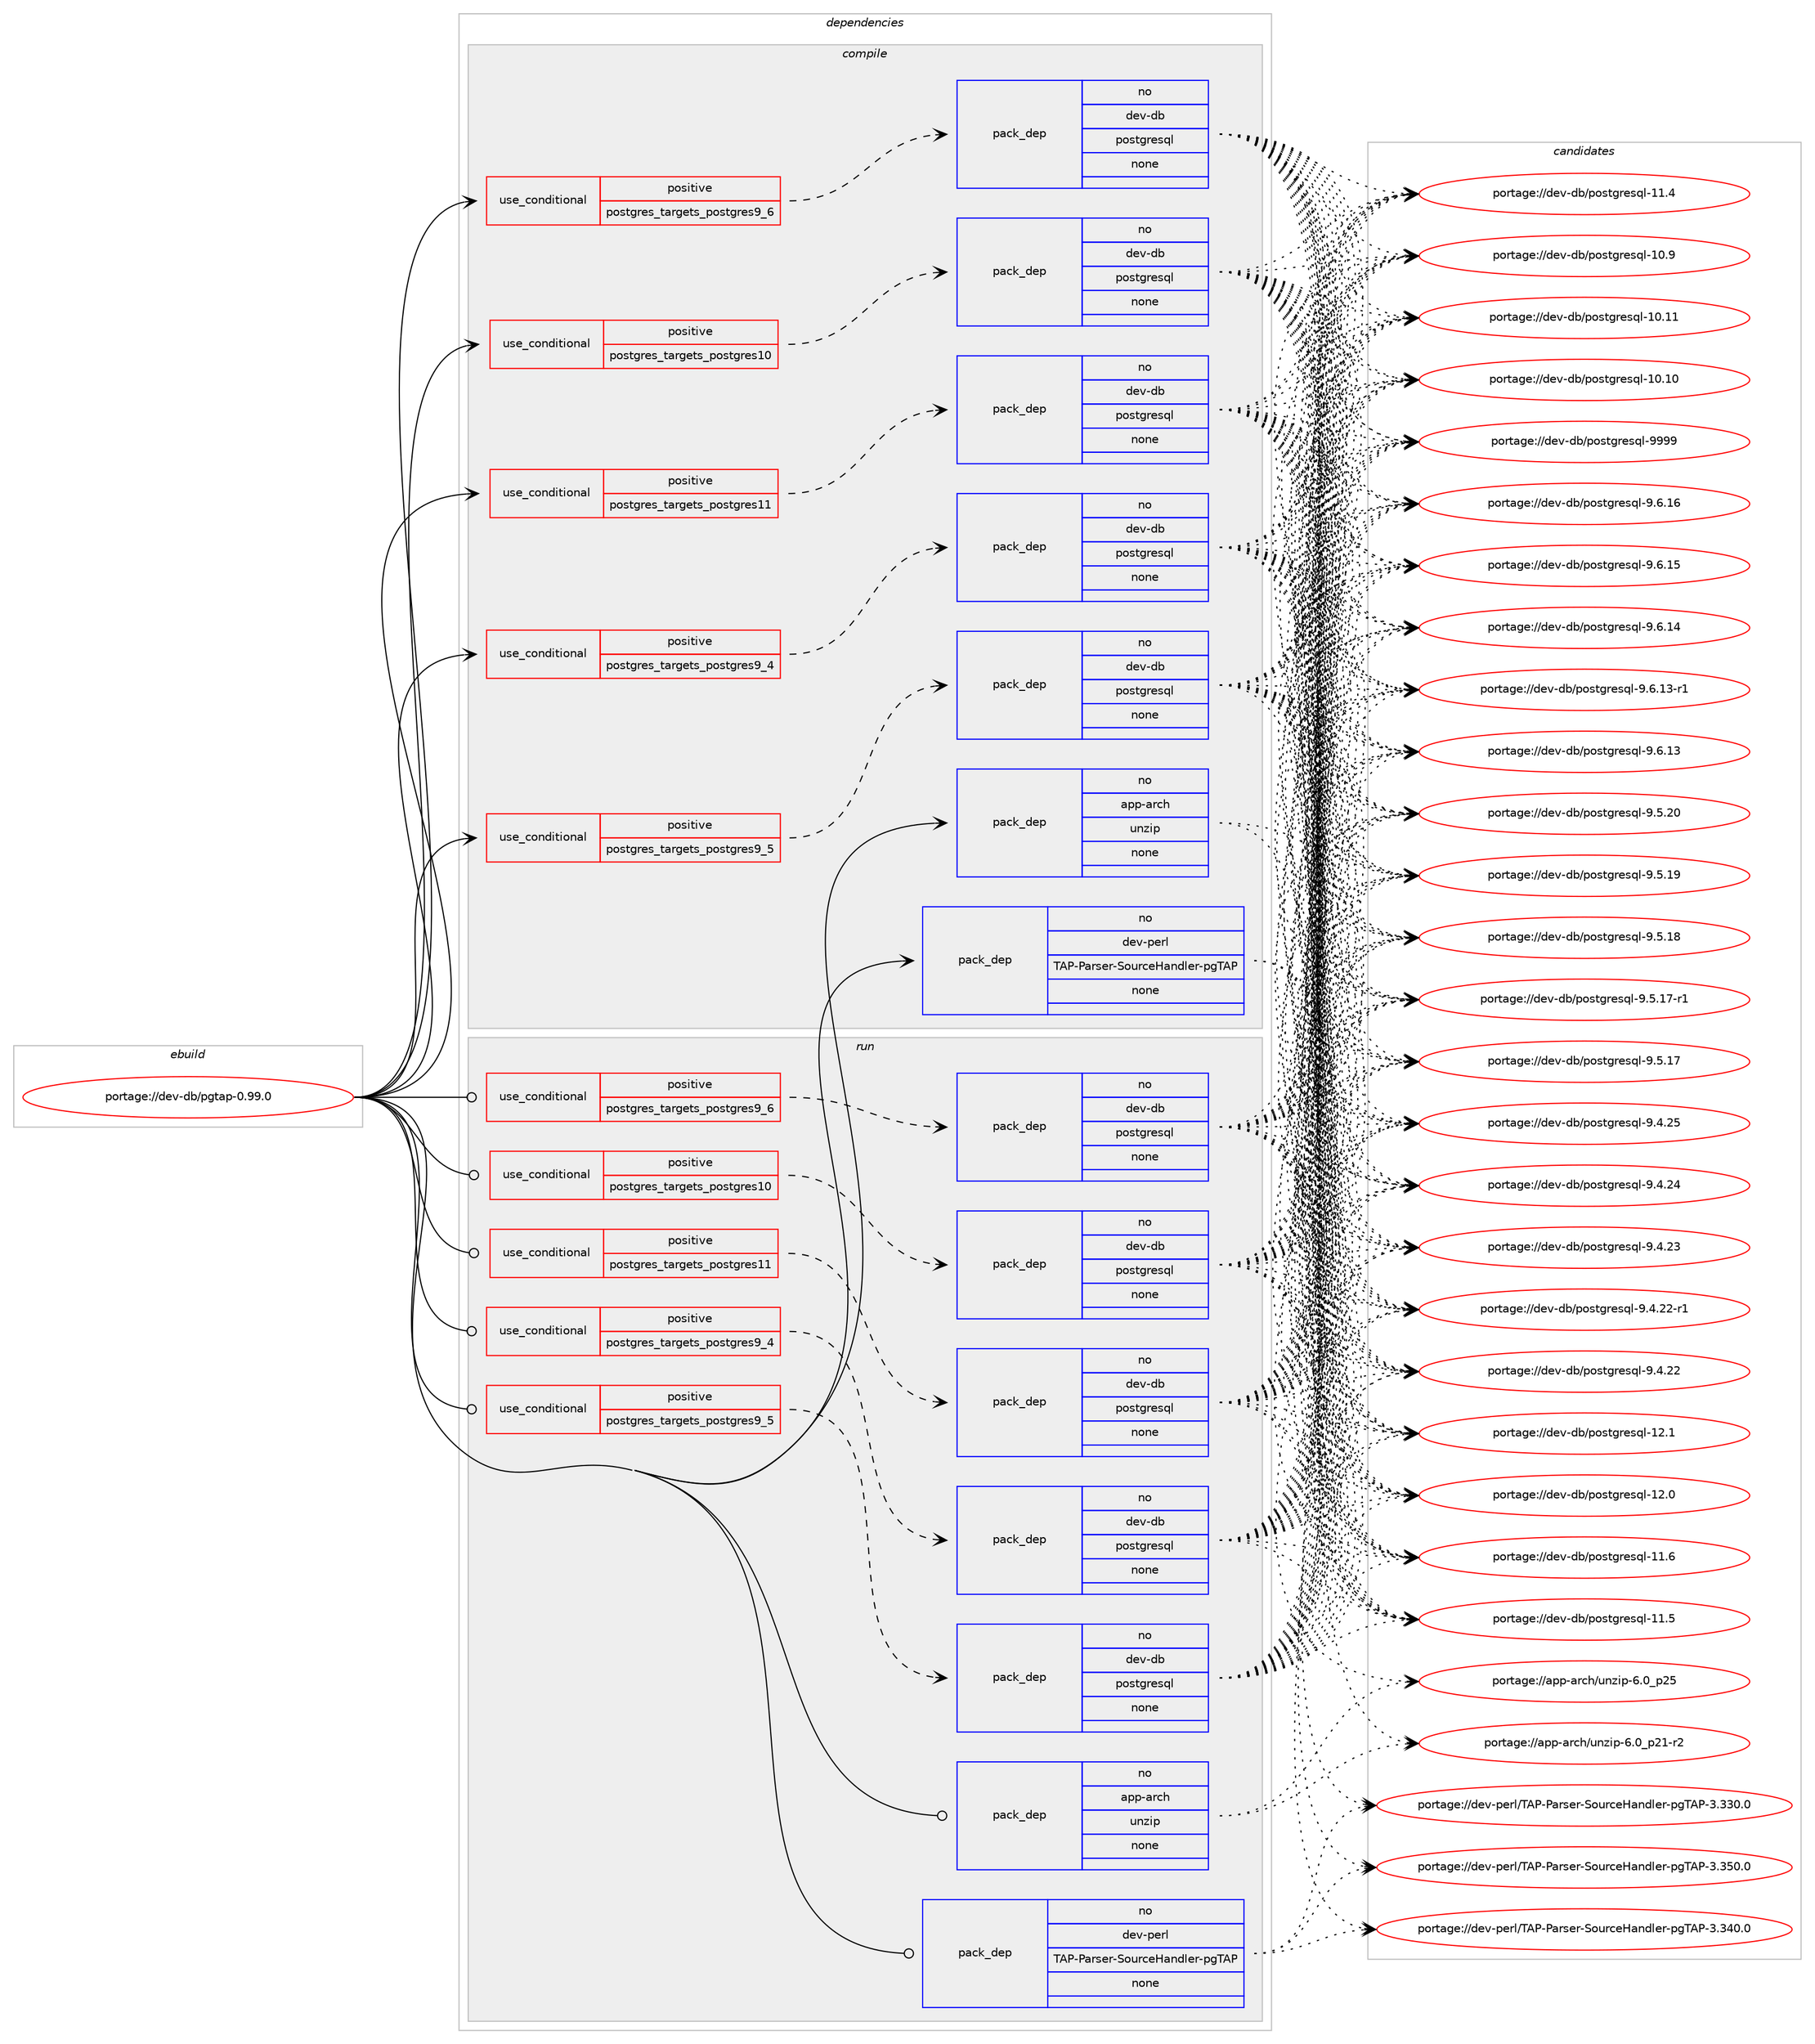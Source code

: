 digraph prolog {

# *************
# Graph options
# *************

newrank=true;
concentrate=true;
compound=true;
graph [rankdir=LR,fontname=Helvetica,fontsize=10,ranksep=1.5];#, ranksep=2.5, nodesep=0.2];
edge  [arrowhead=vee];
node  [fontname=Helvetica,fontsize=10];

# **********
# The ebuild
# **********

subgraph cluster_leftcol {
color=gray;
label=<<i>ebuild</i>>;
id [label="portage://dev-db/pgtap-0.99.0", color=red, width=4, href="../dev-db/pgtap-0.99.0.svg"];
}

# ****************
# The dependencies
# ****************

subgraph cluster_midcol {
color=gray;
label=<<i>dependencies</i>>;
subgraph cluster_compile {
fillcolor="#eeeeee";
style=filled;
label=<<i>compile</i>>;
subgraph cond137480 {
dependency580408 [label=<<TABLE BORDER="0" CELLBORDER="1" CELLSPACING="0" CELLPADDING="4"><TR><TD ROWSPAN="3" CELLPADDING="10">use_conditional</TD></TR><TR><TD>positive</TD></TR><TR><TD>postgres_targets_postgres10</TD></TR></TABLE>>, shape=none, color=red];
subgraph pack435718 {
dependency580409 [label=<<TABLE BORDER="0" CELLBORDER="1" CELLSPACING="0" CELLPADDING="4" WIDTH="220"><TR><TD ROWSPAN="6" CELLPADDING="30">pack_dep</TD></TR><TR><TD WIDTH="110">no</TD></TR><TR><TD>dev-db</TD></TR><TR><TD>postgresql</TD></TR><TR><TD>none</TD></TR><TR><TD></TD></TR></TABLE>>, shape=none, color=blue];
}
dependency580408:e -> dependency580409:w [weight=20,style="dashed",arrowhead="vee"];
}
id:e -> dependency580408:w [weight=20,style="solid",arrowhead="vee"];
subgraph cond137481 {
dependency580410 [label=<<TABLE BORDER="0" CELLBORDER="1" CELLSPACING="0" CELLPADDING="4"><TR><TD ROWSPAN="3" CELLPADDING="10">use_conditional</TD></TR><TR><TD>positive</TD></TR><TR><TD>postgres_targets_postgres11</TD></TR></TABLE>>, shape=none, color=red];
subgraph pack435719 {
dependency580411 [label=<<TABLE BORDER="0" CELLBORDER="1" CELLSPACING="0" CELLPADDING="4" WIDTH="220"><TR><TD ROWSPAN="6" CELLPADDING="30">pack_dep</TD></TR><TR><TD WIDTH="110">no</TD></TR><TR><TD>dev-db</TD></TR><TR><TD>postgresql</TD></TR><TR><TD>none</TD></TR><TR><TD></TD></TR></TABLE>>, shape=none, color=blue];
}
dependency580410:e -> dependency580411:w [weight=20,style="dashed",arrowhead="vee"];
}
id:e -> dependency580410:w [weight=20,style="solid",arrowhead="vee"];
subgraph cond137482 {
dependency580412 [label=<<TABLE BORDER="0" CELLBORDER="1" CELLSPACING="0" CELLPADDING="4"><TR><TD ROWSPAN="3" CELLPADDING="10">use_conditional</TD></TR><TR><TD>positive</TD></TR><TR><TD>postgres_targets_postgres9_4</TD></TR></TABLE>>, shape=none, color=red];
subgraph pack435720 {
dependency580413 [label=<<TABLE BORDER="0" CELLBORDER="1" CELLSPACING="0" CELLPADDING="4" WIDTH="220"><TR><TD ROWSPAN="6" CELLPADDING="30">pack_dep</TD></TR><TR><TD WIDTH="110">no</TD></TR><TR><TD>dev-db</TD></TR><TR><TD>postgresql</TD></TR><TR><TD>none</TD></TR><TR><TD></TD></TR></TABLE>>, shape=none, color=blue];
}
dependency580412:e -> dependency580413:w [weight=20,style="dashed",arrowhead="vee"];
}
id:e -> dependency580412:w [weight=20,style="solid",arrowhead="vee"];
subgraph cond137483 {
dependency580414 [label=<<TABLE BORDER="0" CELLBORDER="1" CELLSPACING="0" CELLPADDING="4"><TR><TD ROWSPAN="3" CELLPADDING="10">use_conditional</TD></TR><TR><TD>positive</TD></TR><TR><TD>postgres_targets_postgres9_5</TD></TR></TABLE>>, shape=none, color=red];
subgraph pack435721 {
dependency580415 [label=<<TABLE BORDER="0" CELLBORDER="1" CELLSPACING="0" CELLPADDING="4" WIDTH="220"><TR><TD ROWSPAN="6" CELLPADDING="30">pack_dep</TD></TR><TR><TD WIDTH="110">no</TD></TR><TR><TD>dev-db</TD></TR><TR><TD>postgresql</TD></TR><TR><TD>none</TD></TR><TR><TD></TD></TR></TABLE>>, shape=none, color=blue];
}
dependency580414:e -> dependency580415:w [weight=20,style="dashed",arrowhead="vee"];
}
id:e -> dependency580414:w [weight=20,style="solid",arrowhead="vee"];
subgraph cond137484 {
dependency580416 [label=<<TABLE BORDER="0" CELLBORDER="1" CELLSPACING="0" CELLPADDING="4"><TR><TD ROWSPAN="3" CELLPADDING="10">use_conditional</TD></TR><TR><TD>positive</TD></TR><TR><TD>postgres_targets_postgres9_6</TD></TR></TABLE>>, shape=none, color=red];
subgraph pack435722 {
dependency580417 [label=<<TABLE BORDER="0" CELLBORDER="1" CELLSPACING="0" CELLPADDING="4" WIDTH="220"><TR><TD ROWSPAN="6" CELLPADDING="30">pack_dep</TD></TR><TR><TD WIDTH="110">no</TD></TR><TR><TD>dev-db</TD></TR><TR><TD>postgresql</TD></TR><TR><TD>none</TD></TR><TR><TD></TD></TR></TABLE>>, shape=none, color=blue];
}
dependency580416:e -> dependency580417:w [weight=20,style="dashed",arrowhead="vee"];
}
id:e -> dependency580416:w [weight=20,style="solid",arrowhead="vee"];
subgraph pack435723 {
dependency580418 [label=<<TABLE BORDER="0" CELLBORDER="1" CELLSPACING="0" CELLPADDING="4" WIDTH="220"><TR><TD ROWSPAN="6" CELLPADDING="30">pack_dep</TD></TR><TR><TD WIDTH="110">no</TD></TR><TR><TD>app-arch</TD></TR><TR><TD>unzip</TD></TR><TR><TD>none</TD></TR><TR><TD></TD></TR></TABLE>>, shape=none, color=blue];
}
id:e -> dependency580418:w [weight=20,style="solid",arrowhead="vee"];
subgraph pack435724 {
dependency580419 [label=<<TABLE BORDER="0" CELLBORDER="1" CELLSPACING="0" CELLPADDING="4" WIDTH="220"><TR><TD ROWSPAN="6" CELLPADDING="30">pack_dep</TD></TR><TR><TD WIDTH="110">no</TD></TR><TR><TD>dev-perl</TD></TR><TR><TD>TAP-Parser-SourceHandler-pgTAP</TD></TR><TR><TD>none</TD></TR><TR><TD></TD></TR></TABLE>>, shape=none, color=blue];
}
id:e -> dependency580419:w [weight=20,style="solid",arrowhead="vee"];
}
subgraph cluster_compileandrun {
fillcolor="#eeeeee";
style=filled;
label=<<i>compile and run</i>>;
}
subgraph cluster_run {
fillcolor="#eeeeee";
style=filled;
label=<<i>run</i>>;
subgraph cond137485 {
dependency580420 [label=<<TABLE BORDER="0" CELLBORDER="1" CELLSPACING="0" CELLPADDING="4"><TR><TD ROWSPAN="3" CELLPADDING="10">use_conditional</TD></TR><TR><TD>positive</TD></TR><TR><TD>postgres_targets_postgres10</TD></TR></TABLE>>, shape=none, color=red];
subgraph pack435725 {
dependency580421 [label=<<TABLE BORDER="0" CELLBORDER="1" CELLSPACING="0" CELLPADDING="4" WIDTH="220"><TR><TD ROWSPAN="6" CELLPADDING="30">pack_dep</TD></TR><TR><TD WIDTH="110">no</TD></TR><TR><TD>dev-db</TD></TR><TR><TD>postgresql</TD></TR><TR><TD>none</TD></TR><TR><TD></TD></TR></TABLE>>, shape=none, color=blue];
}
dependency580420:e -> dependency580421:w [weight=20,style="dashed",arrowhead="vee"];
}
id:e -> dependency580420:w [weight=20,style="solid",arrowhead="odot"];
subgraph cond137486 {
dependency580422 [label=<<TABLE BORDER="0" CELLBORDER="1" CELLSPACING="0" CELLPADDING="4"><TR><TD ROWSPAN="3" CELLPADDING="10">use_conditional</TD></TR><TR><TD>positive</TD></TR><TR><TD>postgres_targets_postgres11</TD></TR></TABLE>>, shape=none, color=red];
subgraph pack435726 {
dependency580423 [label=<<TABLE BORDER="0" CELLBORDER="1" CELLSPACING="0" CELLPADDING="4" WIDTH="220"><TR><TD ROWSPAN="6" CELLPADDING="30">pack_dep</TD></TR><TR><TD WIDTH="110">no</TD></TR><TR><TD>dev-db</TD></TR><TR><TD>postgresql</TD></TR><TR><TD>none</TD></TR><TR><TD></TD></TR></TABLE>>, shape=none, color=blue];
}
dependency580422:e -> dependency580423:w [weight=20,style="dashed",arrowhead="vee"];
}
id:e -> dependency580422:w [weight=20,style="solid",arrowhead="odot"];
subgraph cond137487 {
dependency580424 [label=<<TABLE BORDER="0" CELLBORDER="1" CELLSPACING="0" CELLPADDING="4"><TR><TD ROWSPAN="3" CELLPADDING="10">use_conditional</TD></TR><TR><TD>positive</TD></TR><TR><TD>postgres_targets_postgres9_4</TD></TR></TABLE>>, shape=none, color=red];
subgraph pack435727 {
dependency580425 [label=<<TABLE BORDER="0" CELLBORDER="1" CELLSPACING="0" CELLPADDING="4" WIDTH="220"><TR><TD ROWSPAN="6" CELLPADDING="30">pack_dep</TD></TR><TR><TD WIDTH="110">no</TD></TR><TR><TD>dev-db</TD></TR><TR><TD>postgresql</TD></TR><TR><TD>none</TD></TR><TR><TD></TD></TR></TABLE>>, shape=none, color=blue];
}
dependency580424:e -> dependency580425:w [weight=20,style="dashed",arrowhead="vee"];
}
id:e -> dependency580424:w [weight=20,style="solid",arrowhead="odot"];
subgraph cond137488 {
dependency580426 [label=<<TABLE BORDER="0" CELLBORDER="1" CELLSPACING="0" CELLPADDING="4"><TR><TD ROWSPAN="3" CELLPADDING="10">use_conditional</TD></TR><TR><TD>positive</TD></TR><TR><TD>postgres_targets_postgres9_5</TD></TR></TABLE>>, shape=none, color=red];
subgraph pack435728 {
dependency580427 [label=<<TABLE BORDER="0" CELLBORDER="1" CELLSPACING="0" CELLPADDING="4" WIDTH="220"><TR><TD ROWSPAN="6" CELLPADDING="30">pack_dep</TD></TR><TR><TD WIDTH="110">no</TD></TR><TR><TD>dev-db</TD></TR><TR><TD>postgresql</TD></TR><TR><TD>none</TD></TR><TR><TD></TD></TR></TABLE>>, shape=none, color=blue];
}
dependency580426:e -> dependency580427:w [weight=20,style="dashed",arrowhead="vee"];
}
id:e -> dependency580426:w [weight=20,style="solid",arrowhead="odot"];
subgraph cond137489 {
dependency580428 [label=<<TABLE BORDER="0" CELLBORDER="1" CELLSPACING="0" CELLPADDING="4"><TR><TD ROWSPAN="3" CELLPADDING="10">use_conditional</TD></TR><TR><TD>positive</TD></TR><TR><TD>postgres_targets_postgres9_6</TD></TR></TABLE>>, shape=none, color=red];
subgraph pack435729 {
dependency580429 [label=<<TABLE BORDER="0" CELLBORDER="1" CELLSPACING="0" CELLPADDING="4" WIDTH="220"><TR><TD ROWSPAN="6" CELLPADDING="30">pack_dep</TD></TR><TR><TD WIDTH="110">no</TD></TR><TR><TD>dev-db</TD></TR><TR><TD>postgresql</TD></TR><TR><TD>none</TD></TR><TR><TD></TD></TR></TABLE>>, shape=none, color=blue];
}
dependency580428:e -> dependency580429:w [weight=20,style="dashed",arrowhead="vee"];
}
id:e -> dependency580428:w [weight=20,style="solid",arrowhead="odot"];
subgraph pack435730 {
dependency580430 [label=<<TABLE BORDER="0" CELLBORDER="1" CELLSPACING="0" CELLPADDING="4" WIDTH="220"><TR><TD ROWSPAN="6" CELLPADDING="30">pack_dep</TD></TR><TR><TD WIDTH="110">no</TD></TR><TR><TD>app-arch</TD></TR><TR><TD>unzip</TD></TR><TR><TD>none</TD></TR><TR><TD></TD></TR></TABLE>>, shape=none, color=blue];
}
id:e -> dependency580430:w [weight=20,style="solid",arrowhead="odot"];
subgraph pack435731 {
dependency580431 [label=<<TABLE BORDER="0" CELLBORDER="1" CELLSPACING="0" CELLPADDING="4" WIDTH="220"><TR><TD ROWSPAN="6" CELLPADDING="30">pack_dep</TD></TR><TR><TD WIDTH="110">no</TD></TR><TR><TD>dev-perl</TD></TR><TR><TD>TAP-Parser-SourceHandler-pgTAP</TD></TR><TR><TD>none</TD></TR><TR><TD></TD></TR></TABLE>>, shape=none, color=blue];
}
id:e -> dependency580431:w [weight=20,style="solid",arrowhead="odot"];
}
}

# **************
# The candidates
# **************

subgraph cluster_choices {
rank=same;
color=gray;
label=<<i>candidates</i>>;

subgraph choice435718 {
color=black;
nodesep=1;
choice1001011184510098471121111151161031141011151131084557575757 [label="portage://dev-db/postgresql-9999", color=red, width=4,href="../dev-db/postgresql-9999.svg"];
choice10010111845100984711211111511610311410111511310845574654464954 [label="portage://dev-db/postgresql-9.6.16", color=red, width=4,href="../dev-db/postgresql-9.6.16.svg"];
choice10010111845100984711211111511610311410111511310845574654464953 [label="portage://dev-db/postgresql-9.6.15", color=red, width=4,href="../dev-db/postgresql-9.6.15.svg"];
choice10010111845100984711211111511610311410111511310845574654464952 [label="portage://dev-db/postgresql-9.6.14", color=red, width=4,href="../dev-db/postgresql-9.6.14.svg"];
choice100101118451009847112111115116103114101115113108455746544649514511449 [label="portage://dev-db/postgresql-9.6.13-r1", color=red, width=4,href="../dev-db/postgresql-9.6.13-r1.svg"];
choice10010111845100984711211111511610311410111511310845574654464951 [label="portage://dev-db/postgresql-9.6.13", color=red, width=4,href="../dev-db/postgresql-9.6.13.svg"];
choice10010111845100984711211111511610311410111511310845574653465048 [label="portage://dev-db/postgresql-9.5.20", color=red, width=4,href="../dev-db/postgresql-9.5.20.svg"];
choice10010111845100984711211111511610311410111511310845574653464957 [label="portage://dev-db/postgresql-9.5.19", color=red, width=4,href="../dev-db/postgresql-9.5.19.svg"];
choice10010111845100984711211111511610311410111511310845574653464956 [label="portage://dev-db/postgresql-9.5.18", color=red, width=4,href="../dev-db/postgresql-9.5.18.svg"];
choice100101118451009847112111115116103114101115113108455746534649554511449 [label="portage://dev-db/postgresql-9.5.17-r1", color=red, width=4,href="../dev-db/postgresql-9.5.17-r1.svg"];
choice10010111845100984711211111511610311410111511310845574653464955 [label="portage://dev-db/postgresql-9.5.17", color=red, width=4,href="../dev-db/postgresql-9.5.17.svg"];
choice10010111845100984711211111511610311410111511310845574652465053 [label="portage://dev-db/postgresql-9.4.25", color=red, width=4,href="../dev-db/postgresql-9.4.25.svg"];
choice10010111845100984711211111511610311410111511310845574652465052 [label="portage://dev-db/postgresql-9.4.24", color=red, width=4,href="../dev-db/postgresql-9.4.24.svg"];
choice10010111845100984711211111511610311410111511310845574652465051 [label="portage://dev-db/postgresql-9.4.23", color=red, width=4,href="../dev-db/postgresql-9.4.23.svg"];
choice100101118451009847112111115116103114101115113108455746524650504511449 [label="portage://dev-db/postgresql-9.4.22-r1", color=red, width=4,href="../dev-db/postgresql-9.4.22-r1.svg"];
choice10010111845100984711211111511610311410111511310845574652465050 [label="portage://dev-db/postgresql-9.4.22", color=red, width=4,href="../dev-db/postgresql-9.4.22.svg"];
choice1001011184510098471121111151161031141011151131084549504649 [label="portage://dev-db/postgresql-12.1", color=red, width=4,href="../dev-db/postgresql-12.1.svg"];
choice1001011184510098471121111151161031141011151131084549504648 [label="portage://dev-db/postgresql-12.0", color=red, width=4,href="../dev-db/postgresql-12.0.svg"];
choice1001011184510098471121111151161031141011151131084549494654 [label="portage://dev-db/postgresql-11.6", color=red, width=4,href="../dev-db/postgresql-11.6.svg"];
choice1001011184510098471121111151161031141011151131084549494653 [label="portage://dev-db/postgresql-11.5", color=red, width=4,href="../dev-db/postgresql-11.5.svg"];
choice1001011184510098471121111151161031141011151131084549494652 [label="portage://dev-db/postgresql-11.4", color=red, width=4,href="../dev-db/postgresql-11.4.svg"];
choice1001011184510098471121111151161031141011151131084549484657 [label="portage://dev-db/postgresql-10.9", color=red, width=4,href="../dev-db/postgresql-10.9.svg"];
choice100101118451009847112111115116103114101115113108454948464949 [label="portage://dev-db/postgresql-10.11", color=red, width=4,href="../dev-db/postgresql-10.11.svg"];
choice100101118451009847112111115116103114101115113108454948464948 [label="portage://dev-db/postgresql-10.10", color=red, width=4,href="../dev-db/postgresql-10.10.svg"];
dependency580409:e -> choice1001011184510098471121111151161031141011151131084557575757:w [style=dotted,weight="100"];
dependency580409:e -> choice10010111845100984711211111511610311410111511310845574654464954:w [style=dotted,weight="100"];
dependency580409:e -> choice10010111845100984711211111511610311410111511310845574654464953:w [style=dotted,weight="100"];
dependency580409:e -> choice10010111845100984711211111511610311410111511310845574654464952:w [style=dotted,weight="100"];
dependency580409:e -> choice100101118451009847112111115116103114101115113108455746544649514511449:w [style=dotted,weight="100"];
dependency580409:e -> choice10010111845100984711211111511610311410111511310845574654464951:w [style=dotted,weight="100"];
dependency580409:e -> choice10010111845100984711211111511610311410111511310845574653465048:w [style=dotted,weight="100"];
dependency580409:e -> choice10010111845100984711211111511610311410111511310845574653464957:w [style=dotted,weight="100"];
dependency580409:e -> choice10010111845100984711211111511610311410111511310845574653464956:w [style=dotted,weight="100"];
dependency580409:e -> choice100101118451009847112111115116103114101115113108455746534649554511449:w [style=dotted,weight="100"];
dependency580409:e -> choice10010111845100984711211111511610311410111511310845574653464955:w [style=dotted,weight="100"];
dependency580409:e -> choice10010111845100984711211111511610311410111511310845574652465053:w [style=dotted,weight="100"];
dependency580409:e -> choice10010111845100984711211111511610311410111511310845574652465052:w [style=dotted,weight="100"];
dependency580409:e -> choice10010111845100984711211111511610311410111511310845574652465051:w [style=dotted,weight="100"];
dependency580409:e -> choice100101118451009847112111115116103114101115113108455746524650504511449:w [style=dotted,weight="100"];
dependency580409:e -> choice10010111845100984711211111511610311410111511310845574652465050:w [style=dotted,weight="100"];
dependency580409:e -> choice1001011184510098471121111151161031141011151131084549504649:w [style=dotted,weight="100"];
dependency580409:e -> choice1001011184510098471121111151161031141011151131084549504648:w [style=dotted,weight="100"];
dependency580409:e -> choice1001011184510098471121111151161031141011151131084549494654:w [style=dotted,weight="100"];
dependency580409:e -> choice1001011184510098471121111151161031141011151131084549494653:w [style=dotted,weight="100"];
dependency580409:e -> choice1001011184510098471121111151161031141011151131084549494652:w [style=dotted,weight="100"];
dependency580409:e -> choice1001011184510098471121111151161031141011151131084549484657:w [style=dotted,weight="100"];
dependency580409:e -> choice100101118451009847112111115116103114101115113108454948464949:w [style=dotted,weight="100"];
dependency580409:e -> choice100101118451009847112111115116103114101115113108454948464948:w [style=dotted,weight="100"];
}
subgraph choice435719 {
color=black;
nodesep=1;
choice1001011184510098471121111151161031141011151131084557575757 [label="portage://dev-db/postgresql-9999", color=red, width=4,href="../dev-db/postgresql-9999.svg"];
choice10010111845100984711211111511610311410111511310845574654464954 [label="portage://dev-db/postgresql-9.6.16", color=red, width=4,href="../dev-db/postgresql-9.6.16.svg"];
choice10010111845100984711211111511610311410111511310845574654464953 [label="portage://dev-db/postgresql-9.6.15", color=red, width=4,href="../dev-db/postgresql-9.6.15.svg"];
choice10010111845100984711211111511610311410111511310845574654464952 [label="portage://dev-db/postgresql-9.6.14", color=red, width=4,href="../dev-db/postgresql-9.6.14.svg"];
choice100101118451009847112111115116103114101115113108455746544649514511449 [label="portage://dev-db/postgresql-9.6.13-r1", color=red, width=4,href="../dev-db/postgresql-9.6.13-r1.svg"];
choice10010111845100984711211111511610311410111511310845574654464951 [label="portage://dev-db/postgresql-9.6.13", color=red, width=4,href="../dev-db/postgresql-9.6.13.svg"];
choice10010111845100984711211111511610311410111511310845574653465048 [label="portage://dev-db/postgresql-9.5.20", color=red, width=4,href="../dev-db/postgresql-9.5.20.svg"];
choice10010111845100984711211111511610311410111511310845574653464957 [label="portage://dev-db/postgresql-9.5.19", color=red, width=4,href="../dev-db/postgresql-9.5.19.svg"];
choice10010111845100984711211111511610311410111511310845574653464956 [label="portage://dev-db/postgresql-9.5.18", color=red, width=4,href="../dev-db/postgresql-9.5.18.svg"];
choice100101118451009847112111115116103114101115113108455746534649554511449 [label="portage://dev-db/postgresql-9.5.17-r1", color=red, width=4,href="../dev-db/postgresql-9.5.17-r1.svg"];
choice10010111845100984711211111511610311410111511310845574653464955 [label="portage://dev-db/postgresql-9.5.17", color=red, width=4,href="../dev-db/postgresql-9.5.17.svg"];
choice10010111845100984711211111511610311410111511310845574652465053 [label="portage://dev-db/postgresql-9.4.25", color=red, width=4,href="../dev-db/postgresql-9.4.25.svg"];
choice10010111845100984711211111511610311410111511310845574652465052 [label="portage://dev-db/postgresql-9.4.24", color=red, width=4,href="../dev-db/postgresql-9.4.24.svg"];
choice10010111845100984711211111511610311410111511310845574652465051 [label="portage://dev-db/postgresql-9.4.23", color=red, width=4,href="../dev-db/postgresql-9.4.23.svg"];
choice100101118451009847112111115116103114101115113108455746524650504511449 [label="portage://dev-db/postgresql-9.4.22-r1", color=red, width=4,href="../dev-db/postgresql-9.4.22-r1.svg"];
choice10010111845100984711211111511610311410111511310845574652465050 [label="portage://dev-db/postgresql-9.4.22", color=red, width=4,href="../dev-db/postgresql-9.4.22.svg"];
choice1001011184510098471121111151161031141011151131084549504649 [label="portage://dev-db/postgresql-12.1", color=red, width=4,href="../dev-db/postgresql-12.1.svg"];
choice1001011184510098471121111151161031141011151131084549504648 [label="portage://dev-db/postgresql-12.0", color=red, width=4,href="../dev-db/postgresql-12.0.svg"];
choice1001011184510098471121111151161031141011151131084549494654 [label="portage://dev-db/postgresql-11.6", color=red, width=4,href="../dev-db/postgresql-11.6.svg"];
choice1001011184510098471121111151161031141011151131084549494653 [label="portage://dev-db/postgresql-11.5", color=red, width=4,href="../dev-db/postgresql-11.5.svg"];
choice1001011184510098471121111151161031141011151131084549494652 [label="portage://dev-db/postgresql-11.4", color=red, width=4,href="../dev-db/postgresql-11.4.svg"];
choice1001011184510098471121111151161031141011151131084549484657 [label="portage://dev-db/postgresql-10.9", color=red, width=4,href="../dev-db/postgresql-10.9.svg"];
choice100101118451009847112111115116103114101115113108454948464949 [label="portage://dev-db/postgresql-10.11", color=red, width=4,href="../dev-db/postgresql-10.11.svg"];
choice100101118451009847112111115116103114101115113108454948464948 [label="portage://dev-db/postgresql-10.10", color=red, width=4,href="../dev-db/postgresql-10.10.svg"];
dependency580411:e -> choice1001011184510098471121111151161031141011151131084557575757:w [style=dotted,weight="100"];
dependency580411:e -> choice10010111845100984711211111511610311410111511310845574654464954:w [style=dotted,weight="100"];
dependency580411:e -> choice10010111845100984711211111511610311410111511310845574654464953:w [style=dotted,weight="100"];
dependency580411:e -> choice10010111845100984711211111511610311410111511310845574654464952:w [style=dotted,weight="100"];
dependency580411:e -> choice100101118451009847112111115116103114101115113108455746544649514511449:w [style=dotted,weight="100"];
dependency580411:e -> choice10010111845100984711211111511610311410111511310845574654464951:w [style=dotted,weight="100"];
dependency580411:e -> choice10010111845100984711211111511610311410111511310845574653465048:w [style=dotted,weight="100"];
dependency580411:e -> choice10010111845100984711211111511610311410111511310845574653464957:w [style=dotted,weight="100"];
dependency580411:e -> choice10010111845100984711211111511610311410111511310845574653464956:w [style=dotted,weight="100"];
dependency580411:e -> choice100101118451009847112111115116103114101115113108455746534649554511449:w [style=dotted,weight="100"];
dependency580411:e -> choice10010111845100984711211111511610311410111511310845574653464955:w [style=dotted,weight="100"];
dependency580411:e -> choice10010111845100984711211111511610311410111511310845574652465053:w [style=dotted,weight="100"];
dependency580411:e -> choice10010111845100984711211111511610311410111511310845574652465052:w [style=dotted,weight="100"];
dependency580411:e -> choice10010111845100984711211111511610311410111511310845574652465051:w [style=dotted,weight="100"];
dependency580411:e -> choice100101118451009847112111115116103114101115113108455746524650504511449:w [style=dotted,weight="100"];
dependency580411:e -> choice10010111845100984711211111511610311410111511310845574652465050:w [style=dotted,weight="100"];
dependency580411:e -> choice1001011184510098471121111151161031141011151131084549504649:w [style=dotted,weight="100"];
dependency580411:e -> choice1001011184510098471121111151161031141011151131084549504648:w [style=dotted,weight="100"];
dependency580411:e -> choice1001011184510098471121111151161031141011151131084549494654:w [style=dotted,weight="100"];
dependency580411:e -> choice1001011184510098471121111151161031141011151131084549494653:w [style=dotted,weight="100"];
dependency580411:e -> choice1001011184510098471121111151161031141011151131084549494652:w [style=dotted,weight="100"];
dependency580411:e -> choice1001011184510098471121111151161031141011151131084549484657:w [style=dotted,weight="100"];
dependency580411:e -> choice100101118451009847112111115116103114101115113108454948464949:w [style=dotted,weight="100"];
dependency580411:e -> choice100101118451009847112111115116103114101115113108454948464948:w [style=dotted,weight="100"];
}
subgraph choice435720 {
color=black;
nodesep=1;
choice1001011184510098471121111151161031141011151131084557575757 [label="portage://dev-db/postgresql-9999", color=red, width=4,href="../dev-db/postgresql-9999.svg"];
choice10010111845100984711211111511610311410111511310845574654464954 [label="portage://dev-db/postgresql-9.6.16", color=red, width=4,href="../dev-db/postgresql-9.6.16.svg"];
choice10010111845100984711211111511610311410111511310845574654464953 [label="portage://dev-db/postgresql-9.6.15", color=red, width=4,href="../dev-db/postgresql-9.6.15.svg"];
choice10010111845100984711211111511610311410111511310845574654464952 [label="portage://dev-db/postgresql-9.6.14", color=red, width=4,href="../dev-db/postgresql-9.6.14.svg"];
choice100101118451009847112111115116103114101115113108455746544649514511449 [label="portage://dev-db/postgresql-9.6.13-r1", color=red, width=4,href="../dev-db/postgresql-9.6.13-r1.svg"];
choice10010111845100984711211111511610311410111511310845574654464951 [label="portage://dev-db/postgresql-9.6.13", color=red, width=4,href="../dev-db/postgresql-9.6.13.svg"];
choice10010111845100984711211111511610311410111511310845574653465048 [label="portage://dev-db/postgresql-9.5.20", color=red, width=4,href="../dev-db/postgresql-9.5.20.svg"];
choice10010111845100984711211111511610311410111511310845574653464957 [label="portage://dev-db/postgresql-9.5.19", color=red, width=4,href="../dev-db/postgresql-9.5.19.svg"];
choice10010111845100984711211111511610311410111511310845574653464956 [label="portage://dev-db/postgresql-9.5.18", color=red, width=4,href="../dev-db/postgresql-9.5.18.svg"];
choice100101118451009847112111115116103114101115113108455746534649554511449 [label="portage://dev-db/postgresql-9.5.17-r1", color=red, width=4,href="../dev-db/postgresql-9.5.17-r1.svg"];
choice10010111845100984711211111511610311410111511310845574653464955 [label="portage://dev-db/postgresql-9.5.17", color=red, width=4,href="../dev-db/postgresql-9.5.17.svg"];
choice10010111845100984711211111511610311410111511310845574652465053 [label="portage://dev-db/postgresql-9.4.25", color=red, width=4,href="../dev-db/postgresql-9.4.25.svg"];
choice10010111845100984711211111511610311410111511310845574652465052 [label="portage://dev-db/postgresql-9.4.24", color=red, width=4,href="../dev-db/postgresql-9.4.24.svg"];
choice10010111845100984711211111511610311410111511310845574652465051 [label="portage://dev-db/postgresql-9.4.23", color=red, width=4,href="../dev-db/postgresql-9.4.23.svg"];
choice100101118451009847112111115116103114101115113108455746524650504511449 [label="portage://dev-db/postgresql-9.4.22-r1", color=red, width=4,href="../dev-db/postgresql-9.4.22-r1.svg"];
choice10010111845100984711211111511610311410111511310845574652465050 [label="portage://dev-db/postgresql-9.4.22", color=red, width=4,href="../dev-db/postgresql-9.4.22.svg"];
choice1001011184510098471121111151161031141011151131084549504649 [label="portage://dev-db/postgresql-12.1", color=red, width=4,href="../dev-db/postgresql-12.1.svg"];
choice1001011184510098471121111151161031141011151131084549504648 [label="portage://dev-db/postgresql-12.0", color=red, width=4,href="../dev-db/postgresql-12.0.svg"];
choice1001011184510098471121111151161031141011151131084549494654 [label="portage://dev-db/postgresql-11.6", color=red, width=4,href="../dev-db/postgresql-11.6.svg"];
choice1001011184510098471121111151161031141011151131084549494653 [label="portage://dev-db/postgresql-11.5", color=red, width=4,href="../dev-db/postgresql-11.5.svg"];
choice1001011184510098471121111151161031141011151131084549494652 [label="portage://dev-db/postgresql-11.4", color=red, width=4,href="../dev-db/postgresql-11.4.svg"];
choice1001011184510098471121111151161031141011151131084549484657 [label="portage://dev-db/postgresql-10.9", color=red, width=4,href="../dev-db/postgresql-10.9.svg"];
choice100101118451009847112111115116103114101115113108454948464949 [label="portage://dev-db/postgresql-10.11", color=red, width=4,href="../dev-db/postgresql-10.11.svg"];
choice100101118451009847112111115116103114101115113108454948464948 [label="portage://dev-db/postgresql-10.10", color=red, width=4,href="../dev-db/postgresql-10.10.svg"];
dependency580413:e -> choice1001011184510098471121111151161031141011151131084557575757:w [style=dotted,weight="100"];
dependency580413:e -> choice10010111845100984711211111511610311410111511310845574654464954:w [style=dotted,weight="100"];
dependency580413:e -> choice10010111845100984711211111511610311410111511310845574654464953:w [style=dotted,weight="100"];
dependency580413:e -> choice10010111845100984711211111511610311410111511310845574654464952:w [style=dotted,weight="100"];
dependency580413:e -> choice100101118451009847112111115116103114101115113108455746544649514511449:w [style=dotted,weight="100"];
dependency580413:e -> choice10010111845100984711211111511610311410111511310845574654464951:w [style=dotted,weight="100"];
dependency580413:e -> choice10010111845100984711211111511610311410111511310845574653465048:w [style=dotted,weight="100"];
dependency580413:e -> choice10010111845100984711211111511610311410111511310845574653464957:w [style=dotted,weight="100"];
dependency580413:e -> choice10010111845100984711211111511610311410111511310845574653464956:w [style=dotted,weight="100"];
dependency580413:e -> choice100101118451009847112111115116103114101115113108455746534649554511449:w [style=dotted,weight="100"];
dependency580413:e -> choice10010111845100984711211111511610311410111511310845574653464955:w [style=dotted,weight="100"];
dependency580413:e -> choice10010111845100984711211111511610311410111511310845574652465053:w [style=dotted,weight="100"];
dependency580413:e -> choice10010111845100984711211111511610311410111511310845574652465052:w [style=dotted,weight="100"];
dependency580413:e -> choice10010111845100984711211111511610311410111511310845574652465051:w [style=dotted,weight="100"];
dependency580413:e -> choice100101118451009847112111115116103114101115113108455746524650504511449:w [style=dotted,weight="100"];
dependency580413:e -> choice10010111845100984711211111511610311410111511310845574652465050:w [style=dotted,weight="100"];
dependency580413:e -> choice1001011184510098471121111151161031141011151131084549504649:w [style=dotted,weight="100"];
dependency580413:e -> choice1001011184510098471121111151161031141011151131084549504648:w [style=dotted,weight="100"];
dependency580413:e -> choice1001011184510098471121111151161031141011151131084549494654:w [style=dotted,weight="100"];
dependency580413:e -> choice1001011184510098471121111151161031141011151131084549494653:w [style=dotted,weight="100"];
dependency580413:e -> choice1001011184510098471121111151161031141011151131084549494652:w [style=dotted,weight="100"];
dependency580413:e -> choice1001011184510098471121111151161031141011151131084549484657:w [style=dotted,weight="100"];
dependency580413:e -> choice100101118451009847112111115116103114101115113108454948464949:w [style=dotted,weight="100"];
dependency580413:e -> choice100101118451009847112111115116103114101115113108454948464948:w [style=dotted,weight="100"];
}
subgraph choice435721 {
color=black;
nodesep=1;
choice1001011184510098471121111151161031141011151131084557575757 [label="portage://dev-db/postgresql-9999", color=red, width=4,href="../dev-db/postgresql-9999.svg"];
choice10010111845100984711211111511610311410111511310845574654464954 [label="portage://dev-db/postgresql-9.6.16", color=red, width=4,href="../dev-db/postgresql-9.6.16.svg"];
choice10010111845100984711211111511610311410111511310845574654464953 [label="portage://dev-db/postgresql-9.6.15", color=red, width=4,href="../dev-db/postgresql-9.6.15.svg"];
choice10010111845100984711211111511610311410111511310845574654464952 [label="portage://dev-db/postgresql-9.6.14", color=red, width=4,href="../dev-db/postgresql-9.6.14.svg"];
choice100101118451009847112111115116103114101115113108455746544649514511449 [label="portage://dev-db/postgresql-9.6.13-r1", color=red, width=4,href="../dev-db/postgresql-9.6.13-r1.svg"];
choice10010111845100984711211111511610311410111511310845574654464951 [label="portage://dev-db/postgresql-9.6.13", color=red, width=4,href="../dev-db/postgresql-9.6.13.svg"];
choice10010111845100984711211111511610311410111511310845574653465048 [label="portage://dev-db/postgresql-9.5.20", color=red, width=4,href="../dev-db/postgresql-9.5.20.svg"];
choice10010111845100984711211111511610311410111511310845574653464957 [label="portage://dev-db/postgresql-9.5.19", color=red, width=4,href="../dev-db/postgresql-9.5.19.svg"];
choice10010111845100984711211111511610311410111511310845574653464956 [label="portage://dev-db/postgresql-9.5.18", color=red, width=4,href="../dev-db/postgresql-9.5.18.svg"];
choice100101118451009847112111115116103114101115113108455746534649554511449 [label="portage://dev-db/postgresql-9.5.17-r1", color=red, width=4,href="../dev-db/postgresql-9.5.17-r1.svg"];
choice10010111845100984711211111511610311410111511310845574653464955 [label="portage://dev-db/postgresql-9.5.17", color=red, width=4,href="../dev-db/postgresql-9.5.17.svg"];
choice10010111845100984711211111511610311410111511310845574652465053 [label="portage://dev-db/postgresql-9.4.25", color=red, width=4,href="../dev-db/postgresql-9.4.25.svg"];
choice10010111845100984711211111511610311410111511310845574652465052 [label="portage://dev-db/postgresql-9.4.24", color=red, width=4,href="../dev-db/postgresql-9.4.24.svg"];
choice10010111845100984711211111511610311410111511310845574652465051 [label="portage://dev-db/postgresql-9.4.23", color=red, width=4,href="../dev-db/postgresql-9.4.23.svg"];
choice100101118451009847112111115116103114101115113108455746524650504511449 [label="portage://dev-db/postgresql-9.4.22-r1", color=red, width=4,href="../dev-db/postgresql-9.4.22-r1.svg"];
choice10010111845100984711211111511610311410111511310845574652465050 [label="portage://dev-db/postgresql-9.4.22", color=red, width=4,href="../dev-db/postgresql-9.4.22.svg"];
choice1001011184510098471121111151161031141011151131084549504649 [label="portage://dev-db/postgresql-12.1", color=red, width=4,href="../dev-db/postgresql-12.1.svg"];
choice1001011184510098471121111151161031141011151131084549504648 [label="portage://dev-db/postgresql-12.0", color=red, width=4,href="../dev-db/postgresql-12.0.svg"];
choice1001011184510098471121111151161031141011151131084549494654 [label="portage://dev-db/postgresql-11.6", color=red, width=4,href="../dev-db/postgresql-11.6.svg"];
choice1001011184510098471121111151161031141011151131084549494653 [label="portage://dev-db/postgresql-11.5", color=red, width=4,href="../dev-db/postgresql-11.5.svg"];
choice1001011184510098471121111151161031141011151131084549494652 [label="portage://dev-db/postgresql-11.4", color=red, width=4,href="../dev-db/postgresql-11.4.svg"];
choice1001011184510098471121111151161031141011151131084549484657 [label="portage://dev-db/postgresql-10.9", color=red, width=4,href="../dev-db/postgresql-10.9.svg"];
choice100101118451009847112111115116103114101115113108454948464949 [label="portage://dev-db/postgresql-10.11", color=red, width=4,href="../dev-db/postgresql-10.11.svg"];
choice100101118451009847112111115116103114101115113108454948464948 [label="portage://dev-db/postgresql-10.10", color=red, width=4,href="../dev-db/postgresql-10.10.svg"];
dependency580415:e -> choice1001011184510098471121111151161031141011151131084557575757:w [style=dotted,weight="100"];
dependency580415:e -> choice10010111845100984711211111511610311410111511310845574654464954:w [style=dotted,weight="100"];
dependency580415:e -> choice10010111845100984711211111511610311410111511310845574654464953:w [style=dotted,weight="100"];
dependency580415:e -> choice10010111845100984711211111511610311410111511310845574654464952:w [style=dotted,weight="100"];
dependency580415:e -> choice100101118451009847112111115116103114101115113108455746544649514511449:w [style=dotted,weight="100"];
dependency580415:e -> choice10010111845100984711211111511610311410111511310845574654464951:w [style=dotted,weight="100"];
dependency580415:e -> choice10010111845100984711211111511610311410111511310845574653465048:w [style=dotted,weight="100"];
dependency580415:e -> choice10010111845100984711211111511610311410111511310845574653464957:w [style=dotted,weight="100"];
dependency580415:e -> choice10010111845100984711211111511610311410111511310845574653464956:w [style=dotted,weight="100"];
dependency580415:e -> choice100101118451009847112111115116103114101115113108455746534649554511449:w [style=dotted,weight="100"];
dependency580415:e -> choice10010111845100984711211111511610311410111511310845574653464955:w [style=dotted,weight="100"];
dependency580415:e -> choice10010111845100984711211111511610311410111511310845574652465053:w [style=dotted,weight="100"];
dependency580415:e -> choice10010111845100984711211111511610311410111511310845574652465052:w [style=dotted,weight="100"];
dependency580415:e -> choice10010111845100984711211111511610311410111511310845574652465051:w [style=dotted,weight="100"];
dependency580415:e -> choice100101118451009847112111115116103114101115113108455746524650504511449:w [style=dotted,weight="100"];
dependency580415:e -> choice10010111845100984711211111511610311410111511310845574652465050:w [style=dotted,weight="100"];
dependency580415:e -> choice1001011184510098471121111151161031141011151131084549504649:w [style=dotted,weight="100"];
dependency580415:e -> choice1001011184510098471121111151161031141011151131084549504648:w [style=dotted,weight="100"];
dependency580415:e -> choice1001011184510098471121111151161031141011151131084549494654:w [style=dotted,weight="100"];
dependency580415:e -> choice1001011184510098471121111151161031141011151131084549494653:w [style=dotted,weight="100"];
dependency580415:e -> choice1001011184510098471121111151161031141011151131084549494652:w [style=dotted,weight="100"];
dependency580415:e -> choice1001011184510098471121111151161031141011151131084549484657:w [style=dotted,weight="100"];
dependency580415:e -> choice100101118451009847112111115116103114101115113108454948464949:w [style=dotted,weight="100"];
dependency580415:e -> choice100101118451009847112111115116103114101115113108454948464948:w [style=dotted,weight="100"];
}
subgraph choice435722 {
color=black;
nodesep=1;
choice1001011184510098471121111151161031141011151131084557575757 [label="portage://dev-db/postgresql-9999", color=red, width=4,href="../dev-db/postgresql-9999.svg"];
choice10010111845100984711211111511610311410111511310845574654464954 [label="portage://dev-db/postgresql-9.6.16", color=red, width=4,href="../dev-db/postgresql-9.6.16.svg"];
choice10010111845100984711211111511610311410111511310845574654464953 [label="portage://dev-db/postgresql-9.6.15", color=red, width=4,href="../dev-db/postgresql-9.6.15.svg"];
choice10010111845100984711211111511610311410111511310845574654464952 [label="portage://dev-db/postgresql-9.6.14", color=red, width=4,href="../dev-db/postgresql-9.6.14.svg"];
choice100101118451009847112111115116103114101115113108455746544649514511449 [label="portage://dev-db/postgresql-9.6.13-r1", color=red, width=4,href="../dev-db/postgresql-9.6.13-r1.svg"];
choice10010111845100984711211111511610311410111511310845574654464951 [label="portage://dev-db/postgresql-9.6.13", color=red, width=4,href="../dev-db/postgresql-9.6.13.svg"];
choice10010111845100984711211111511610311410111511310845574653465048 [label="portage://dev-db/postgresql-9.5.20", color=red, width=4,href="../dev-db/postgresql-9.5.20.svg"];
choice10010111845100984711211111511610311410111511310845574653464957 [label="portage://dev-db/postgresql-9.5.19", color=red, width=4,href="../dev-db/postgresql-9.5.19.svg"];
choice10010111845100984711211111511610311410111511310845574653464956 [label="portage://dev-db/postgresql-9.5.18", color=red, width=4,href="../dev-db/postgresql-9.5.18.svg"];
choice100101118451009847112111115116103114101115113108455746534649554511449 [label="portage://dev-db/postgresql-9.5.17-r1", color=red, width=4,href="../dev-db/postgresql-9.5.17-r1.svg"];
choice10010111845100984711211111511610311410111511310845574653464955 [label="portage://dev-db/postgresql-9.5.17", color=red, width=4,href="../dev-db/postgresql-9.5.17.svg"];
choice10010111845100984711211111511610311410111511310845574652465053 [label="portage://dev-db/postgresql-9.4.25", color=red, width=4,href="../dev-db/postgresql-9.4.25.svg"];
choice10010111845100984711211111511610311410111511310845574652465052 [label="portage://dev-db/postgresql-9.4.24", color=red, width=4,href="../dev-db/postgresql-9.4.24.svg"];
choice10010111845100984711211111511610311410111511310845574652465051 [label="portage://dev-db/postgresql-9.4.23", color=red, width=4,href="../dev-db/postgresql-9.4.23.svg"];
choice100101118451009847112111115116103114101115113108455746524650504511449 [label="portage://dev-db/postgresql-9.4.22-r1", color=red, width=4,href="../dev-db/postgresql-9.4.22-r1.svg"];
choice10010111845100984711211111511610311410111511310845574652465050 [label="portage://dev-db/postgresql-9.4.22", color=red, width=4,href="../dev-db/postgresql-9.4.22.svg"];
choice1001011184510098471121111151161031141011151131084549504649 [label="portage://dev-db/postgresql-12.1", color=red, width=4,href="../dev-db/postgresql-12.1.svg"];
choice1001011184510098471121111151161031141011151131084549504648 [label="portage://dev-db/postgresql-12.0", color=red, width=4,href="../dev-db/postgresql-12.0.svg"];
choice1001011184510098471121111151161031141011151131084549494654 [label="portage://dev-db/postgresql-11.6", color=red, width=4,href="../dev-db/postgresql-11.6.svg"];
choice1001011184510098471121111151161031141011151131084549494653 [label="portage://dev-db/postgresql-11.5", color=red, width=4,href="../dev-db/postgresql-11.5.svg"];
choice1001011184510098471121111151161031141011151131084549494652 [label="portage://dev-db/postgresql-11.4", color=red, width=4,href="../dev-db/postgresql-11.4.svg"];
choice1001011184510098471121111151161031141011151131084549484657 [label="portage://dev-db/postgresql-10.9", color=red, width=4,href="../dev-db/postgresql-10.9.svg"];
choice100101118451009847112111115116103114101115113108454948464949 [label="portage://dev-db/postgresql-10.11", color=red, width=4,href="../dev-db/postgresql-10.11.svg"];
choice100101118451009847112111115116103114101115113108454948464948 [label="portage://dev-db/postgresql-10.10", color=red, width=4,href="../dev-db/postgresql-10.10.svg"];
dependency580417:e -> choice1001011184510098471121111151161031141011151131084557575757:w [style=dotted,weight="100"];
dependency580417:e -> choice10010111845100984711211111511610311410111511310845574654464954:w [style=dotted,weight="100"];
dependency580417:e -> choice10010111845100984711211111511610311410111511310845574654464953:w [style=dotted,weight="100"];
dependency580417:e -> choice10010111845100984711211111511610311410111511310845574654464952:w [style=dotted,weight="100"];
dependency580417:e -> choice100101118451009847112111115116103114101115113108455746544649514511449:w [style=dotted,weight="100"];
dependency580417:e -> choice10010111845100984711211111511610311410111511310845574654464951:w [style=dotted,weight="100"];
dependency580417:e -> choice10010111845100984711211111511610311410111511310845574653465048:w [style=dotted,weight="100"];
dependency580417:e -> choice10010111845100984711211111511610311410111511310845574653464957:w [style=dotted,weight="100"];
dependency580417:e -> choice10010111845100984711211111511610311410111511310845574653464956:w [style=dotted,weight="100"];
dependency580417:e -> choice100101118451009847112111115116103114101115113108455746534649554511449:w [style=dotted,weight="100"];
dependency580417:e -> choice10010111845100984711211111511610311410111511310845574653464955:w [style=dotted,weight="100"];
dependency580417:e -> choice10010111845100984711211111511610311410111511310845574652465053:w [style=dotted,weight="100"];
dependency580417:e -> choice10010111845100984711211111511610311410111511310845574652465052:w [style=dotted,weight="100"];
dependency580417:e -> choice10010111845100984711211111511610311410111511310845574652465051:w [style=dotted,weight="100"];
dependency580417:e -> choice100101118451009847112111115116103114101115113108455746524650504511449:w [style=dotted,weight="100"];
dependency580417:e -> choice10010111845100984711211111511610311410111511310845574652465050:w [style=dotted,weight="100"];
dependency580417:e -> choice1001011184510098471121111151161031141011151131084549504649:w [style=dotted,weight="100"];
dependency580417:e -> choice1001011184510098471121111151161031141011151131084549504648:w [style=dotted,weight="100"];
dependency580417:e -> choice1001011184510098471121111151161031141011151131084549494654:w [style=dotted,weight="100"];
dependency580417:e -> choice1001011184510098471121111151161031141011151131084549494653:w [style=dotted,weight="100"];
dependency580417:e -> choice1001011184510098471121111151161031141011151131084549494652:w [style=dotted,weight="100"];
dependency580417:e -> choice1001011184510098471121111151161031141011151131084549484657:w [style=dotted,weight="100"];
dependency580417:e -> choice100101118451009847112111115116103114101115113108454948464949:w [style=dotted,weight="100"];
dependency580417:e -> choice100101118451009847112111115116103114101115113108454948464948:w [style=dotted,weight="100"];
}
subgraph choice435723 {
color=black;
nodesep=1;
choice971121124597114991044711711012210511245544648951125053 [label="portage://app-arch/unzip-6.0_p25", color=red, width=4,href="../app-arch/unzip-6.0_p25.svg"];
choice9711211245971149910447117110122105112455446489511250494511450 [label="portage://app-arch/unzip-6.0_p21-r2", color=red, width=4,href="../app-arch/unzip-6.0_p21-r2.svg"];
dependency580418:e -> choice971121124597114991044711711012210511245544648951125053:w [style=dotted,weight="100"];
dependency580418:e -> choice9711211245971149910447117110122105112455446489511250494511450:w [style=dotted,weight="100"];
}
subgraph choice435724 {
color=black;
nodesep=1;
choice10010111845112101114108478465804580971141151011144583111117114991017297110100108101114451121038465804551465153484648 [label="portage://dev-perl/TAP-Parser-SourceHandler-pgTAP-3.350.0", color=red, width=4,href="../dev-perl/TAP-Parser-SourceHandler-pgTAP-3.350.0.svg"];
choice10010111845112101114108478465804580971141151011144583111117114991017297110100108101114451121038465804551465152484648 [label="portage://dev-perl/TAP-Parser-SourceHandler-pgTAP-3.340.0", color=red, width=4,href="../dev-perl/TAP-Parser-SourceHandler-pgTAP-3.340.0.svg"];
choice10010111845112101114108478465804580971141151011144583111117114991017297110100108101114451121038465804551465151484648 [label="portage://dev-perl/TAP-Parser-SourceHandler-pgTAP-3.330.0", color=red, width=4,href="../dev-perl/TAP-Parser-SourceHandler-pgTAP-3.330.0.svg"];
dependency580419:e -> choice10010111845112101114108478465804580971141151011144583111117114991017297110100108101114451121038465804551465153484648:w [style=dotted,weight="100"];
dependency580419:e -> choice10010111845112101114108478465804580971141151011144583111117114991017297110100108101114451121038465804551465152484648:w [style=dotted,weight="100"];
dependency580419:e -> choice10010111845112101114108478465804580971141151011144583111117114991017297110100108101114451121038465804551465151484648:w [style=dotted,weight="100"];
}
subgraph choice435725 {
color=black;
nodesep=1;
choice1001011184510098471121111151161031141011151131084557575757 [label="portage://dev-db/postgresql-9999", color=red, width=4,href="../dev-db/postgresql-9999.svg"];
choice10010111845100984711211111511610311410111511310845574654464954 [label="portage://dev-db/postgresql-9.6.16", color=red, width=4,href="../dev-db/postgresql-9.6.16.svg"];
choice10010111845100984711211111511610311410111511310845574654464953 [label="portage://dev-db/postgresql-9.6.15", color=red, width=4,href="../dev-db/postgresql-9.6.15.svg"];
choice10010111845100984711211111511610311410111511310845574654464952 [label="portage://dev-db/postgresql-9.6.14", color=red, width=4,href="../dev-db/postgresql-9.6.14.svg"];
choice100101118451009847112111115116103114101115113108455746544649514511449 [label="portage://dev-db/postgresql-9.6.13-r1", color=red, width=4,href="../dev-db/postgresql-9.6.13-r1.svg"];
choice10010111845100984711211111511610311410111511310845574654464951 [label="portage://dev-db/postgresql-9.6.13", color=red, width=4,href="../dev-db/postgresql-9.6.13.svg"];
choice10010111845100984711211111511610311410111511310845574653465048 [label="portage://dev-db/postgresql-9.5.20", color=red, width=4,href="../dev-db/postgresql-9.5.20.svg"];
choice10010111845100984711211111511610311410111511310845574653464957 [label="portage://dev-db/postgresql-9.5.19", color=red, width=4,href="../dev-db/postgresql-9.5.19.svg"];
choice10010111845100984711211111511610311410111511310845574653464956 [label="portage://dev-db/postgresql-9.5.18", color=red, width=4,href="../dev-db/postgresql-9.5.18.svg"];
choice100101118451009847112111115116103114101115113108455746534649554511449 [label="portage://dev-db/postgresql-9.5.17-r1", color=red, width=4,href="../dev-db/postgresql-9.5.17-r1.svg"];
choice10010111845100984711211111511610311410111511310845574653464955 [label="portage://dev-db/postgresql-9.5.17", color=red, width=4,href="../dev-db/postgresql-9.5.17.svg"];
choice10010111845100984711211111511610311410111511310845574652465053 [label="portage://dev-db/postgresql-9.4.25", color=red, width=4,href="../dev-db/postgresql-9.4.25.svg"];
choice10010111845100984711211111511610311410111511310845574652465052 [label="portage://dev-db/postgresql-9.4.24", color=red, width=4,href="../dev-db/postgresql-9.4.24.svg"];
choice10010111845100984711211111511610311410111511310845574652465051 [label="portage://dev-db/postgresql-9.4.23", color=red, width=4,href="../dev-db/postgresql-9.4.23.svg"];
choice100101118451009847112111115116103114101115113108455746524650504511449 [label="portage://dev-db/postgresql-9.4.22-r1", color=red, width=4,href="../dev-db/postgresql-9.4.22-r1.svg"];
choice10010111845100984711211111511610311410111511310845574652465050 [label="portage://dev-db/postgresql-9.4.22", color=red, width=4,href="../dev-db/postgresql-9.4.22.svg"];
choice1001011184510098471121111151161031141011151131084549504649 [label="portage://dev-db/postgresql-12.1", color=red, width=4,href="../dev-db/postgresql-12.1.svg"];
choice1001011184510098471121111151161031141011151131084549504648 [label="portage://dev-db/postgresql-12.0", color=red, width=4,href="../dev-db/postgresql-12.0.svg"];
choice1001011184510098471121111151161031141011151131084549494654 [label="portage://dev-db/postgresql-11.6", color=red, width=4,href="../dev-db/postgresql-11.6.svg"];
choice1001011184510098471121111151161031141011151131084549494653 [label="portage://dev-db/postgresql-11.5", color=red, width=4,href="../dev-db/postgresql-11.5.svg"];
choice1001011184510098471121111151161031141011151131084549494652 [label="portage://dev-db/postgresql-11.4", color=red, width=4,href="../dev-db/postgresql-11.4.svg"];
choice1001011184510098471121111151161031141011151131084549484657 [label="portage://dev-db/postgresql-10.9", color=red, width=4,href="../dev-db/postgresql-10.9.svg"];
choice100101118451009847112111115116103114101115113108454948464949 [label="portage://dev-db/postgresql-10.11", color=red, width=4,href="../dev-db/postgresql-10.11.svg"];
choice100101118451009847112111115116103114101115113108454948464948 [label="portage://dev-db/postgresql-10.10", color=red, width=4,href="../dev-db/postgresql-10.10.svg"];
dependency580421:e -> choice1001011184510098471121111151161031141011151131084557575757:w [style=dotted,weight="100"];
dependency580421:e -> choice10010111845100984711211111511610311410111511310845574654464954:w [style=dotted,weight="100"];
dependency580421:e -> choice10010111845100984711211111511610311410111511310845574654464953:w [style=dotted,weight="100"];
dependency580421:e -> choice10010111845100984711211111511610311410111511310845574654464952:w [style=dotted,weight="100"];
dependency580421:e -> choice100101118451009847112111115116103114101115113108455746544649514511449:w [style=dotted,weight="100"];
dependency580421:e -> choice10010111845100984711211111511610311410111511310845574654464951:w [style=dotted,weight="100"];
dependency580421:e -> choice10010111845100984711211111511610311410111511310845574653465048:w [style=dotted,weight="100"];
dependency580421:e -> choice10010111845100984711211111511610311410111511310845574653464957:w [style=dotted,weight="100"];
dependency580421:e -> choice10010111845100984711211111511610311410111511310845574653464956:w [style=dotted,weight="100"];
dependency580421:e -> choice100101118451009847112111115116103114101115113108455746534649554511449:w [style=dotted,weight="100"];
dependency580421:e -> choice10010111845100984711211111511610311410111511310845574653464955:w [style=dotted,weight="100"];
dependency580421:e -> choice10010111845100984711211111511610311410111511310845574652465053:w [style=dotted,weight="100"];
dependency580421:e -> choice10010111845100984711211111511610311410111511310845574652465052:w [style=dotted,weight="100"];
dependency580421:e -> choice10010111845100984711211111511610311410111511310845574652465051:w [style=dotted,weight="100"];
dependency580421:e -> choice100101118451009847112111115116103114101115113108455746524650504511449:w [style=dotted,weight="100"];
dependency580421:e -> choice10010111845100984711211111511610311410111511310845574652465050:w [style=dotted,weight="100"];
dependency580421:e -> choice1001011184510098471121111151161031141011151131084549504649:w [style=dotted,weight="100"];
dependency580421:e -> choice1001011184510098471121111151161031141011151131084549504648:w [style=dotted,weight="100"];
dependency580421:e -> choice1001011184510098471121111151161031141011151131084549494654:w [style=dotted,weight="100"];
dependency580421:e -> choice1001011184510098471121111151161031141011151131084549494653:w [style=dotted,weight="100"];
dependency580421:e -> choice1001011184510098471121111151161031141011151131084549494652:w [style=dotted,weight="100"];
dependency580421:e -> choice1001011184510098471121111151161031141011151131084549484657:w [style=dotted,weight="100"];
dependency580421:e -> choice100101118451009847112111115116103114101115113108454948464949:w [style=dotted,weight="100"];
dependency580421:e -> choice100101118451009847112111115116103114101115113108454948464948:w [style=dotted,weight="100"];
}
subgraph choice435726 {
color=black;
nodesep=1;
choice1001011184510098471121111151161031141011151131084557575757 [label="portage://dev-db/postgresql-9999", color=red, width=4,href="../dev-db/postgresql-9999.svg"];
choice10010111845100984711211111511610311410111511310845574654464954 [label="portage://dev-db/postgresql-9.6.16", color=red, width=4,href="../dev-db/postgresql-9.6.16.svg"];
choice10010111845100984711211111511610311410111511310845574654464953 [label="portage://dev-db/postgresql-9.6.15", color=red, width=4,href="../dev-db/postgresql-9.6.15.svg"];
choice10010111845100984711211111511610311410111511310845574654464952 [label="portage://dev-db/postgresql-9.6.14", color=red, width=4,href="../dev-db/postgresql-9.6.14.svg"];
choice100101118451009847112111115116103114101115113108455746544649514511449 [label="portage://dev-db/postgresql-9.6.13-r1", color=red, width=4,href="../dev-db/postgresql-9.6.13-r1.svg"];
choice10010111845100984711211111511610311410111511310845574654464951 [label="portage://dev-db/postgresql-9.6.13", color=red, width=4,href="../dev-db/postgresql-9.6.13.svg"];
choice10010111845100984711211111511610311410111511310845574653465048 [label="portage://dev-db/postgresql-9.5.20", color=red, width=4,href="../dev-db/postgresql-9.5.20.svg"];
choice10010111845100984711211111511610311410111511310845574653464957 [label="portage://dev-db/postgresql-9.5.19", color=red, width=4,href="../dev-db/postgresql-9.5.19.svg"];
choice10010111845100984711211111511610311410111511310845574653464956 [label="portage://dev-db/postgresql-9.5.18", color=red, width=4,href="../dev-db/postgresql-9.5.18.svg"];
choice100101118451009847112111115116103114101115113108455746534649554511449 [label="portage://dev-db/postgresql-9.5.17-r1", color=red, width=4,href="../dev-db/postgresql-9.5.17-r1.svg"];
choice10010111845100984711211111511610311410111511310845574653464955 [label="portage://dev-db/postgresql-9.5.17", color=red, width=4,href="../dev-db/postgresql-9.5.17.svg"];
choice10010111845100984711211111511610311410111511310845574652465053 [label="portage://dev-db/postgresql-9.4.25", color=red, width=4,href="../dev-db/postgresql-9.4.25.svg"];
choice10010111845100984711211111511610311410111511310845574652465052 [label="portage://dev-db/postgresql-9.4.24", color=red, width=4,href="../dev-db/postgresql-9.4.24.svg"];
choice10010111845100984711211111511610311410111511310845574652465051 [label="portage://dev-db/postgresql-9.4.23", color=red, width=4,href="../dev-db/postgresql-9.4.23.svg"];
choice100101118451009847112111115116103114101115113108455746524650504511449 [label="portage://dev-db/postgresql-9.4.22-r1", color=red, width=4,href="../dev-db/postgresql-9.4.22-r1.svg"];
choice10010111845100984711211111511610311410111511310845574652465050 [label="portage://dev-db/postgresql-9.4.22", color=red, width=4,href="../dev-db/postgresql-9.4.22.svg"];
choice1001011184510098471121111151161031141011151131084549504649 [label="portage://dev-db/postgresql-12.1", color=red, width=4,href="../dev-db/postgresql-12.1.svg"];
choice1001011184510098471121111151161031141011151131084549504648 [label="portage://dev-db/postgresql-12.0", color=red, width=4,href="../dev-db/postgresql-12.0.svg"];
choice1001011184510098471121111151161031141011151131084549494654 [label="portage://dev-db/postgresql-11.6", color=red, width=4,href="../dev-db/postgresql-11.6.svg"];
choice1001011184510098471121111151161031141011151131084549494653 [label="portage://dev-db/postgresql-11.5", color=red, width=4,href="../dev-db/postgresql-11.5.svg"];
choice1001011184510098471121111151161031141011151131084549494652 [label="portage://dev-db/postgresql-11.4", color=red, width=4,href="../dev-db/postgresql-11.4.svg"];
choice1001011184510098471121111151161031141011151131084549484657 [label="portage://dev-db/postgresql-10.9", color=red, width=4,href="../dev-db/postgresql-10.9.svg"];
choice100101118451009847112111115116103114101115113108454948464949 [label="portage://dev-db/postgresql-10.11", color=red, width=4,href="../dev-db/postgresql-10.11.svg"];
choice100101118451009847112111115116103114101115113108454948464948 [label="portage://dev-db/postgresql-10.10", color=red, width=4,href="../dev-db/postgresql-10.10.svg"];
dependency580423:e -> choice1001011184510098471121111151161031141011151131084557575757:w [style=dotted,weight="100"];
dependency580423:e -> choice10010111845100984711211111511610311410111511310845574654464954:w [style=dotted,weight="100"];
dependency580423:e -> choice10010111845100984711211111511610311410111511310845574654464953:w [style=dotted,weight="100"];
dependency580423:e -> choice10010111845100984711211111511610311410111511310845574654464952:w [style=dotted,weight="100"];
dependency580423:e -> choice100101118451009847112111115116103114101115113108455746544649514511449:w [style=dotted,weight="100"];
dependency580423:e -> choice10010111845100984711211111511610311410111511310845574654464951:w [style=dotted,weight="100"];
dependency580423:e -> choice10010111845100984711211111511610311410111511310845574653465048:w [style=dotted,weight="100"];
dependency580423:e -> choice10010111845100984711211111511610311410111511310845574653464957:w [style=dotted,weight="100"];
dependency580423:e -> choice10010111845100984711211111511610311410111511310845574653464956:w [style=dotted,weight="100"];
dependency580423:e -> choice100101118451009847112111115116103114101115113108455746534649554511449:w [style=dotted,weight="100"];
dependency580423:e -> choice10010111845100984711211111511610311410111511310845574653464955:w [style=dotted,weight="100"];
dependency580423:e -> choice10010111845100984711211111511610311410111511310845574652465053:w [style=dotted,weight="100"];
dependency580423:e -> choice10010111845100984711211111511610311410111511310845574652465052:w [style=dotted,weight="100"];
dependency580423:e -> choice10010111845100984711211111511610311410111511310845574652465051:w [style=dotted,weight="100"];
dependency580423:e -> choice100101118451009847112111115116103114101115113108455746524650504511449:w [style=dotted,weight="100"];
dependency580423:e -> choice10010111845100984711211111511610311410111511310845574652465050:w [style=dotted,weight="100"];
dependency580423:e -> choice1001011184510098471121111151161031141011151131084549504649:w [style=dotted,weight="100"];
dependency580423:e -> choice1001011184510098471121111151161031141011151131084549504648:w [style=dotted,weight="100"];
dependency580423:e -> choice1001011184510098471121111151161031141011151131084549494654:w [style=dotted,weight="100"];
dependency580423:e -> choice1001011184510098471121111151161031141011151131084549494653:w [style=dotted,weight="100"];
dependency580423:e -> choice1001011184510098471121111151161031141011151131084549494652:w [style=dotted,weight="100"];
dependency580423:e -> choice1001011184510098471121111151161031141011151131084549484657:w [style=dotted,weight="100"];
dependency580423:e -> choice100101118451009847112111115116103114101115113108454948464949:w [style=dotted,weight="100"];
dependency580423:e -> choice100101118451009847112111115116103114101115113108454948464948:w [style=dotted,weight="100"];
}
subgraph choice435727 {
color=black;
nodesep=1;
choice1001011184510098471121111151161031141011151131084557575757 [label="portage://dev-db/postgresql-9999", color=red, width=4,href="../dev-db/postgresql-9999.svg"];
choice10010111845100984711211111511610311410111511310845574654464954 [label="portage://dev-db/postgresql-9.6.16", color=red, width=4,href="../dev-db/postgresql-9.6.16.svg"];
choice10010111845100984711211111511610311410111511310845574654464953 [label="portage://dev-db/postgresql-9.6.15", color=red, width=4,href="../dev-db/postgresql-9.6.15.svg"];
choice10010111845100984711211111511610311410111511310845574654464952 [label="portage://dev-db/postgresql-9.6.14", color=red, width=4,href="../dev-db/postgresql-9.6.14.svg"];
choice100101118451009847112111115116103114101115113108455746544649514511449 [label="portage://dev-db/postgresql-9.6.13-r1", color=red, width=4,href="../dev-db/postgresql-9.6.13-r1.svg"];
choice10010111845100984711211111511610311410111511310845574654464951 [label="portage://dev-db/postgresql-9.6.13", color=red, width=4,href="../dev-db/postgresql-9.6.13.svg"];
choice10010111845100984711211111511610311410111511310845574653465048 [label="portage://dev-db/postgresql-9.5.20", color=red, width=4,href="../dev-db/postgresql-9.5.20.svg"];
choice10010111845100984711211111511610311410111511310845574653464957 [label="portage://dev-db/postgresql-9.5.19", color=red, width=4,href="../dev-db/postgresql-9.5.19.svg"];
choice10010111845100984711211111511610311410111511310845574653464956 [label="portage://dev-db/postgresql-9.5.18", color=red, width=4,href="../dev-db/postgresql-9.5.18.svg"];
choice100101118451009847112111115116103114101115113108455746534649554511449 [label="portage://dev-db/postgresql-9.5.17-r1", color=red, width=4,href="../dev-db/postgresql-9.5.17-r1.svg"];
choice10010111845100984711211111511610311410111511310845574653464955 [label="portage://dev-db/postgresql-9.5.17", color=red, width=4,href="../dev-db/postgresql-9.5.17.svg"];
choice10010111845100984711211111511610311410111511310845574652465053 [label="portage://dev-db/postgresql-9.4.25", color=red, width=4,href="../dev-db/postgresql-9.4.25.svg"];
choice10010111845100984711211111511610311410111511310845574652465052 [label="portage://dev-db/postgresql-9.4.24", color=red, width=4,href="../dev-db/postgresql-9.4.24.svg"];
choice10010111845100984711211111511610311410111511310845574652465051 [label="portage://dev-db/postgresql-9.4.23", color=red, width=4,href="../dev-db/postgresql-9.4.23.svg"];
choice100101118451009847112111115116103114101115113108455746524650504511449 [label="portage://dev-db/postgresql-9.4.22-r1", color=red, width=4,href="../dev-db/postgresql-9.4.22-r1.svg"];
choice10010111845100984711211111511610311410111511310845574652465050 [label="portage://dev-db/postgresql-9.4.22", color=red, width=4,href="../dev-db/postgresql-9.4.22.svg"];
choice1001011184510098471121111151161031141011151131084549504649 [label="portage://dev-db/postgresql-12.1", color=red, width=4,href="../dev-db/postgresql-12.1.svg"];
choice1001011184510098471121111151161031141011151131084549504648 [label="portage://dev-db/postgresql-12.0", color=red, width=4,href="../dev-db/postgresql-12.0.svg"];
choice1001011184510098471121111151161031141011151131084549494654 [label="portage://dev-db/postgresql-11.6", color=red, width=4,href="../dev-db/postgresql-11.6.svg"];
choice1001011184510098471121111151161031141011151131084549494653 [label="portage://dev-db/postgresql-11.5", color=red, width=4,href="../dev-db/postgresql-11.5.svg"];
choice1001011184510098471121111151161031141011151131084549494652 [label="portage://dev-db/postgresql-11.4", color=red, width=4,href="../dev-db/postgresql-11.4.svg"];
choice1001011184510098471121111151161031141011151131084549484657 [label="portage://dev-db/postgresql-10.9", color=red, width=4,href="../dev-db/postgresql-10.9.svg"];
choice100101118451009847112111115116103114101115113108454948464949 [label="portage://dev-db/postgresql-10.11", color=red, width=4,href="../dev-db/postgresql-10.11.svg"];
choice100101118451009847112111115116103114101115113108454948464948 [label="portage://dev-db/postgresql-10.10", color=red, width=4,href="../dev-db/postgresql-10.10.svg"];
dependency580425:e -> choice1001011184510098471121111151161031141011151131084557575757:w [style=dotted,weight="100"];
dependency580425:e -> choice10010111845100984711211111511610311410111511310845574654464954:w [style=dotted,weight="100"];
dependency580425:e -> choice10010111845100984711211111511610311410111511310845574654464953:w [style=dotted,weight="100"];
dependency580425:e -> choice10010111845100984711211111511610311410111511310845574654464952:w [style=dotted,weight="100"];
dependency580425:e -> choice100101118451009847112111115116103114101115113108455746544649514511449:w [style=dotted,weight="100"];
dependency580425:e -> choice10010111845100984711211111511610311410111511310845574654464951:w [style=dotted,weight="100"];
dependency580425:e -> choice10010111845100984711211111511610311410111511310845574653465048:w [style=dotted,weight="100"];
dependency580425:e -> choice10010111845100984711211111511610311410111511310845574653464957:w [style=dotted,weight="100"];
dependency580425:e -> choice10010111845100984711211111511610311410111511310845574653464956:w [style=dotted,weight="100"];
dependency580425:e -> choice100101118451009847112111115116103114101115113108455746534649554511449:w [style=dotted,weight="100"];
dependency580425:e -> choice10010111845100984711211111511610311410111511310845574653464955:w [style=dotted,weight="100"];
dependency580425:e -> choice10010111845100984711211111511610311410111511310845574652465053:w [style=dotted,weight="100"];
dependency580425:e -> choice10010111845100984711211111511610311410111511310845574652465052:w [style=dotted,weight="100"];
dependency580425:e -> choice10010111845100984711211111511610311410111511310845574652465051:w [style=dotted,weight="100"];
dependency580425:e -> choice100101118451009847112111115116103114101115113108455746524650504511449:w [style=dotted,weight="100"];
dependency580425:e -> choice10010111845100984711211111511610311410111511310845574652465050:w [style=dotted,weight="100"];
dependency580425:e -> choice1001011184510098471121111151161031141011151131084549504649:w [style=dotted,weight="100"];
dependency580425:e -> choice1001011184510098471121111151161031141011151131084549504648:w [style=dotted,weight="100"];
dependency580425:e -> choice1001011184510098471121111151161031141011151131084549494654:w [style=dotted,weight="100"];
dependency580425:e -> choice1001011184510098471121111151161031141011151131084549494653:w [style=dotted,weight="100"];
dependency580425:e -> choice1001011184510098471121111151161031141011151131084549494652:w [style=dotted,weight="100"];
dependency580425:e -> choice1001011184510098471121111151161031141011151131084549484657:w [style=dotted,weight="100"];
dependency580425:e -> choice100101118451009847112111115116103114101115113108454948464949:w [style=dotted,weight="100"];
dependency580425:e -> choice100101118451009847112111115116103114101115113108454948464948:w [style=dotted,weight="100"];
}
subgraph choice435728 {
color=black;
nodesep=1;
choice1001011184510098471121111151161031141011151131084557575757 [label="portage://dev-db/postgresql-9999", color=red, width=4,href="../dev-db/postgresql-9999.svg"];
choice10010111845100984711211111511610311410111511310845574654464954 [label="portage://dev-db/postgresql-9.6.16", color=red, width=4,href="../dev-db/postgresql-9.6.16.svg"];
choice10010111845100984711211111511610311410111511310845574654464953 [label="portage://dev-db/postgresql-9.6.15", color=red, width=4,href="../dev-db/postgresql-9.6.15.svg"];
choice10010111845100984711211111511610311410111511310845574654464952 [label="portage://dev-db/postgresql-9.6.14", color=red, width=4,href="../dev-db/postgresql-9.6.14.svg"];
choice100101118451009847112111115116103114101115113108455746544649514511449 [label="portage://dev-db/postgresql-9.6.13-r1", color=red, width=4,href="../dev-db/postgresql-9.6.13-r1.svg"];
choice10010111845100984711211111511610311410111511310845574654464951 [label="portage://dev-db/postgresql-9.6.13", color=red, width=4,href="../dev-db/postgresql-9.6.13.svg"];
choice10010111845100984711211111511610311410111511310845574653465048 [label="portage://dev-db/postgresql-9.5.20", color=red, width=4,href="../dev-db/postgresql-9.5.20.svg"];
choice10010111845100984711211111511610311410111511310845574653464957 [label="portage://dev-db/postgresql-9.5.19", color=red, width=4,href="../dev-db/postgresql-9.5.19.svg"];
choice10010111845100984711211111511610311410111511310845574653464956 [label="portage://dev-db/postgresql-9.5.18", color=red, width=4,href="../dev-db/postgresql-9.5.18.svg"];
choice100101118451009847112111115116103114101115113108455746534649554511449 [label="portage://dev-db/postgresql-9.5.17-r1", color=red, width=4,href="../dev-db/postgresql-9.5.17-r1.svg"];
choice10010111845100984711211111511610311410111511310845574653464955 [label="portage://dev-db/postgresql-9.5.17", color=red, width=4,href="../dev-db/postgresql-9.5.17.svg"];
choice10010111845100984711211111511610311410111511310845574652465053 [label="portage://dev-db/postgresql-9.4.25", color=red, width=4,href="../dev-db/postgresql-9.4.25.svg"];
choice10010111845100984711211111511610311410111511310845574652465052 [label="portage://dev-db/postgresql-9.4.24", color=red, width=4,href="../dev-db/postgresql-9.4.24.svg"];
choice10010111845100984711211111511610311410111511310845574652465051 [label="portage://dev-db/postgresql-9.4.23", color=red, width=4,href="../dev-db/postgresql-9.4.23.svg"];
choice100101118451009847112111115116103114101115113108455746524650504511449 [label="portage://dev-db/postgresql-9.4.22-r1", color=red, width=4,href="../dev-db/postgresql-9.4.22-r1.svg"];
choice10010111845100984711211111511610311410111511310845574652465050 [label="portage://dev-db/postgresql-9.4.22", color=red, width=4,href="../dev-db/postgresql-9.4.22.svg"];
choice1001011184510098471121111151161031141011151131084549504649 [label="portage://dev-db/postgresql-12.1", color=red, width=4,href="../dev-db/postgresql-12.1.svg"];
choice1001011184510098471121111151161031141011151131084549504648 [label="portage://dev-db/postgresql-12.0", color=red, width=4,href="../dev-db/postgresql-12.0.svg"];
choice1001011184510098471121111151161031141011151131084549494654 [label="portage://dev-db/postgresql-11.6", color=red, width=4,href="../dev-db/postgresql-11.6.svg"];
choice1001011184510098471121111151161031141011151131084549494653 [label="portage://dev-db/postgresql-11.5", color=red, width=4,href="../dev-db/postgresql-11.5.svg"];
choice1001011184510098471121111151161031141011151131084549494652 [label="portage://dev-db/postgresql-11.4", color=red, width=4,href="../dev-db/postgresql-11.4.svg"];
choice1001011184510098471121111151161031141011151131084549484657 [label="portage://dev-db/postgresql-10.9", color=red, width=4,href="../dev-db/postgresql-10.9.svg"];
choice100101118451009847112111115116103114101115113108454948464949 [label="portage://dev-db/postgresql-10.11", color=red, width=4,href="../dev-db/postgresql-10.11.svg"];
choice100101118451009847112111115116103114101115113108454948464948 [label="portage://dev-db/postgresql-10.10", color=red, width=4,href="../dev-db/postgresql-10.10.svg"];
dependency580427:e -> choice1001011184510098471121111151161031141011151131084557575757:w [style=dotted,weight="100"];
dependency580427:e -> choice10010111845100984711211111511610311410111511310845574654464954:w [style=dotted,weight="100"];
dependency580427:e -> choice10010111845100984711211111511610311410111511310845574654464953:w [style=dotted,weight="100"];
dependency580427:e -> choice10010111845100984711211111511610311410111511310845574654464952:w [style=dotted,weight="100"];
dependency580427:e -> choice100101118451009847112111115116103114101115113108455746544649514511449:w [style=dotted,weight="100"];
dependency580427:e -> choice10010111845100984711211111511610311410111511310845574654464951:w [style=dotted,weight="100"];
dependency580427:e -> choice10010111845100984711211111511610311410111511310845574653465048:w [style=dotted,weight="100"];
dependency580427:e -> choice10010111845100984711211111511610311410111511310845574653464957:w [style=dotted,weight="100"];
dependency580427:e -> choice10010111845100984711211111511610311410111511310845574653464956:w [style=dotted,weight="100"];
dependency580427:e -> choice100101118451009847112111115116103114101115113108455746534649554511449:w [style=dotted,weight="100"];
dependency580427:e -> choice10010111845100984711211111511610311410111511310845574653464955:w [style=dotted,weight="100"];
dependency580427:e -> choice10010111845100984711211111511610311410111511310845574652465053:w [style=dotted,weight="100"];
dependency580427:e -> choice10010111845100984711211111511610311410111511310845574652465052:w [style=dotted,weight="100"];
dependency580427:e -> choice10010111845100984711211111511610311410111511310845574652465051:w [style=dotted,weight="100"];
dependency580427:e -> choice100101118451009847112111115116103114101115113108455746524650504511449:w [style=dotted,weight="100"];
dependency580427:e -> choice10010111845100984711211111511610311410111511310845574652465050:w [style=dotted,weight="100"];
dependency580427:e -> choice1001011184510098471121111151161031141011151131084549504649:w [style=dotted,weight="100"];
dependency580427:e -> choice1001011184510098471121111151161031141011151131084549504648:w [style=dotted,weight="100"];
dependency580427:e -> choice1001011184510098471121111151161031141011151131084549494654:w [style=dotted,weight="100"];
dependency580427:e -> choice1001011184510098471121111151161031141011151131084549494653:w [style=dotted,weight="100"];
dependency580427:e -> choice1001011184510098471121111151161031141011151131084549494652:w [style=dotted,weight="100"];
dependency580427:e -> choice1001011184510098471121111151161031141011151131084549484657:w [style=dotted,weight="100"];
dependency580427:e -> choice100101118451009847112111115116103114101115113108454948464949:w [style=dotted,weight="100"];
dependency580427:e -> choice100101118451009847112111115116103114101115113108454948464948:w [style=dotted,weight="100"];
}
subgraph choice435729 {
color=black;
nodesep=1;
choice1001011184510098471121111151161031141011151131084557575757 [label="portage://dev-db/postgresql-9999", color=red, width=4,href="../dev-db/postgresql-9999.svg"];
choice10010111845100984711211111511610311410111511310845574654464954 [label="portage://dev-db/postgresql-9.6.16", color=red, width=4,href="../dev-db/postgresql-9.6.16.svg"];
choice10010111845100984711211111511610311410111511310845574654464953 [label="portage://dev-db/postgresql-9.6.15", color=red, width=4,href="../dev-db/postgresql-9.6.15.svg"];
choice10010111845100984711211111511610311410111511310845574654464952 [label="portage://dev-db/postgresql-9.6.14", color=red, width=4,href="../dev-db/postgresql-9.6.14.svg"];
choice100101118451009847112111115116103114101115113108455746544649514511449 [label="portage://dev-db/postgresql-9.6.13-r1", color=red, width=4,href="../dev-db/postgresql-9.6.13-r1.svg"];
choice10010111845100984711211111511610311410111511310845574654464951 [label="portage://dev-db/postgresql-9.6.13", color=red, width=4,href="../dev-db/postgresql-9.6.13.svg"];
choice10010111845100984711211111511610311410111511310845574653465048 [label="portage://dev-db/postgresql-9.5.20", color=red, width=4,href="../dev-db/postgresql-9.5.20.svg"];
choice10010111845100984711211111511610311410111511310845574653464957 [label="portage://dev-db/postgresql-9.5.19", color=red, width=4,href="../dev-db/postgresql-9.5.19.svg"];
choice10010111845100984711211111511610311410111511310845574653464956 [label="portage://dev-db/postgresql-9.5.18", color=red, width=4,href="../dev-db/postgresql-9.5.18.svg"];
choice100101118451009847112111115116103114101115113108455746534649554511449 [label="portage://dev-db/postgresql-9.5.17-r1", color=red, width=4,href="../dev-db/postgresql-9.5.17-r1.svg"];
choice10010111845100984711211111511610311410111511310845574653464955 [label="portage://dev-db/postgresql-9.5.17", color=red, width=4,href="../dev-db/postgresql-9.5.17.svg"];
choice10010111845100984711211111511610311410111511310845574652465053 [label="portage://dev-db/postgresql-9.4.25", color=red, width=4,href="../dev-db/postgresql-9.4.25.svg"];
choice10010111845100984711211111511610311410111511310845574652465052 [label="portage://dev-db/postgresql-9.4.24", color=red, width=4,href="../dev-db/postgresql-9.4.24.svg"];
choice10010111845100984711211111511610311410111511310845574652465051 [label="portage://dev-db/postgresql-9.4.23", color=red, width=4,href="../dev-db/postgresql-9.4.23.svg"];
choice100101118451009847112111115116103114101115113108455746524650504511449 [label="portage://dev-db/postgresql-9.4.22-r1", color=red, width=4,href="../dev-db/postgresql-9.4.22-r1.svg"];
choice10010111845100984711211111511610311410111511310845574652465050 [label="portage://dev-db/postgresql-9.4.22", color=red, width=4,href="../dev-db/postgresql-9.4.22.svg"];
choice1001011184510098471121111151161031141011151131084549504649 [label="portage://dev-db/postgresql-12.1", color=red, width=4,href="../dev-db/postgresql-12.1.svg"];
choice1001011184510098471121111151161031141011151131084549504648 [label="portage://dev-db/postgresql-12.0", color=red, width=4,href="../dev-db/postgresql-12.0.svg"];
choice1001011184510098471121111151161031141011151131084549494654 [label="portage://dev-db/postgresql-11.6", color=red, width=4,href="../dev-db/postgresql-11.6.svg"];
choice1001011184510098471121111151161031141011151131084549494653 [label="portage://dev-db/postgresql-11.5", color=red, width=4,href="../dev-db/postgresql-11.5.svg"];
choice1001011184510098471121111151161031141011151131084549494652 [label="portage://dev-db/postgresql-11.4", color=red, width=4,href="../dev-db/postgresql-11.4.svg"];
choice1001011184510098471121111151161031141011151131084549484657 [label="portage://dev-db/postgresql-10.9", color=red, width=4,href="../dev-db/postgresql-10.9.svg"];
choice100101118451009847112111115116103114101115113108454948464949 [label="portage://dev-db/postgresql-10.11", color=red, width=4,href="../dev-db/postgresql-10.11.svg"];
choice100101118451009847112111115116103114101115113108454948464948 [label="portage://dev-db/postgresql-10.10", color=red, width=4,href="../dev-db/postgresql-10.10.svg"];
dependency580429:e -> choice1001011184510098471121111151161031141011151131084557575757:w [style=dotted,weight="100"];
dependency580429:e -> choice10010111845100984711211111511610311410111511310845574654464954:w [style=dotted,weight="100"];
dependency580429:e -> choice10010111845100984711211111511610311410111511310845574654464953:w [style=dotted,weight="100"];
dependency580429:e -> choice10010111845100984711211111511610311410111511310845574654464952:w [style=dotted,weight="100"];
dependency580429:e -> choice100101118451009847112111115116103114101115113108455746544649514511449:w [style=dotted,weight="100"];
dependency580429:e -> choice10010111845100984711211111511610311410111511310845574654464951:w [style=dotted,weight="100"];
dependency580429:e -> choice10010111845100984711211111511610311410111511310845574653465048:w [style=dotted,weight="100"];
dependency580429:e -> choice10010111845100984711211111511610311410111511310845574653464957:w [style=dotted,weight="100"];
dependency580429:e -> choice10010111845100984711211111511610311410111511310845574653464956:w [style=dotted,weight="100"];
dependency580429:e -> choice100101118451009847112111115116103114101115113108455746534649554511449:w [style=dotted,weight="100"];
dependency580429:e -> choice10010111845100984711211111511610311410111511310845574653464955:w [style=dotted,weight="100"];
dependency580429:e -> choice10010111845100984711211111511610311410111511310845574652465053:w [style=dotted,weight="100"];
dependency580429:e -> choice10010111845100984711211111511610311410111511310845574652465052:w [style=dotted,weight="100"];
dependency580429:e -> choice10010111845100984711211111511610311410111511310845574652465051:w [style=dotted,weight="100"];
dependency580429:e -> choice100101118451009847112111115116103114101115113108455746524650504511449:w [style=dotted,weight="100"];
dependency580429:e -> choice10010111845100984711211111511610311410111511310845574652465050:w [style=dotted,weight="100"];
dependency580429:e -> choice1001011184510098471121111151161031141011151131084549504649:w [style=dotted,weight="100"];
dependency580429:e -> choice1001011184510098471121111151161031141011151131084549504648:w [style=dotted,weight="100"];
dependency580429:e -> choice1001011184510098471121111151161031141011151131084549494654:w [style=dotted,weight="100"];
dependency580429:e -> choice1001011184510098471121111151161031141011151131084549494653:w [style=dotted,weight="100"];
dependency580429:e -> choice1001011184510098471121111151161031141011151131084549494652:w [style=dotted,weight="100"];
dependency580429:e -> choice1001011184510098471121111151161031141011151131084549484657:w [style=dotted,weight="100"];
dependency580429:e -> choice100101118451009847112111115116103114101115113108454948464949:w [style=dotted,weight="100"];
dependency580429:e -> choice100101118451009847112111115116103114101115113108454948464948:w [style=dotted,weight="100"];
}
subgraph choice435730 {
color=black;
nodesep=1;
choice971121124597114991044711711012210511245544648951125053 [label="portage://app-arch/unzip-6.0_p25", color=red, width=4,href="../app-arch/unzip-6.0_p25.svg"];
choice9711211245971149910447117110122105112455446489511250494511450 [label="portage://app-arch/unzip-6.0_p21-r2", color=red, width=4,href="../app-arch/unzip-6.0_p21-r2.svg"];
dependency580430:e -> choice971121124597114991044711711012210511245544648951125053:w [style=dotted,weight="100"];
dependency580430:e -> choice9711211245971149910447117110122105112455446489511250494511450:w [style=dotted,weight="100"];
}
subgraph choice435731 {
color=black;
nodesep=1;
choice10010111845112101114108478465804580971141151011144583111117114991017297110100108101114451121038465804551465153484648 [label="portage://dev-perl/TAP-Parser-SourceHandler-pgTAP-3.350.0", color=red, width=4,href="../dev-perl/TAP-Parser-SourceHandler-pgTAP-3.350.0.svg"];
choice10010111845112101114108478465804580971141151011144583111117114991017297110100108101114451121038465804551465152484648 [label="portage://dev-perl/TAP-Parser-SourceHandler-pgTAP-3.340.0", color=red, width=4,href="../dev-perl/TAP-Parser-SourceHandler-pgTAP-3.340.0.svg"];
choice10010111845112101114108478465804580971141151011144583111117114991017297110100108101114451121038465804551465151484648 [label="portage://dev-perl/TAP-Parser-SourceHandler-pgTAP-3.330.0", color=red, width=4,href="../dev-perl/TAP-Parser-SourceHandler-pgTAP-3.330.0.svg"];
dependency580431:e -> choice10010111845112101114108478465804580971141151011144583111117114991017297110100108101114451121038465804551465153484648:w [style=dotted,weight="100"];
dependency580431:e -> choice10010111845112101114108478465804580971141151011144583111117114991017297110100108101114451121038465804551465152484648:w [style=dotted,weight="100"];
dependency580431:e -> choice10010111845112101114108478465804580971141151011144583111117114991017297110100108101114451121038465804551465151484648:w [style=dotted,weight="100"];
}
}

}
